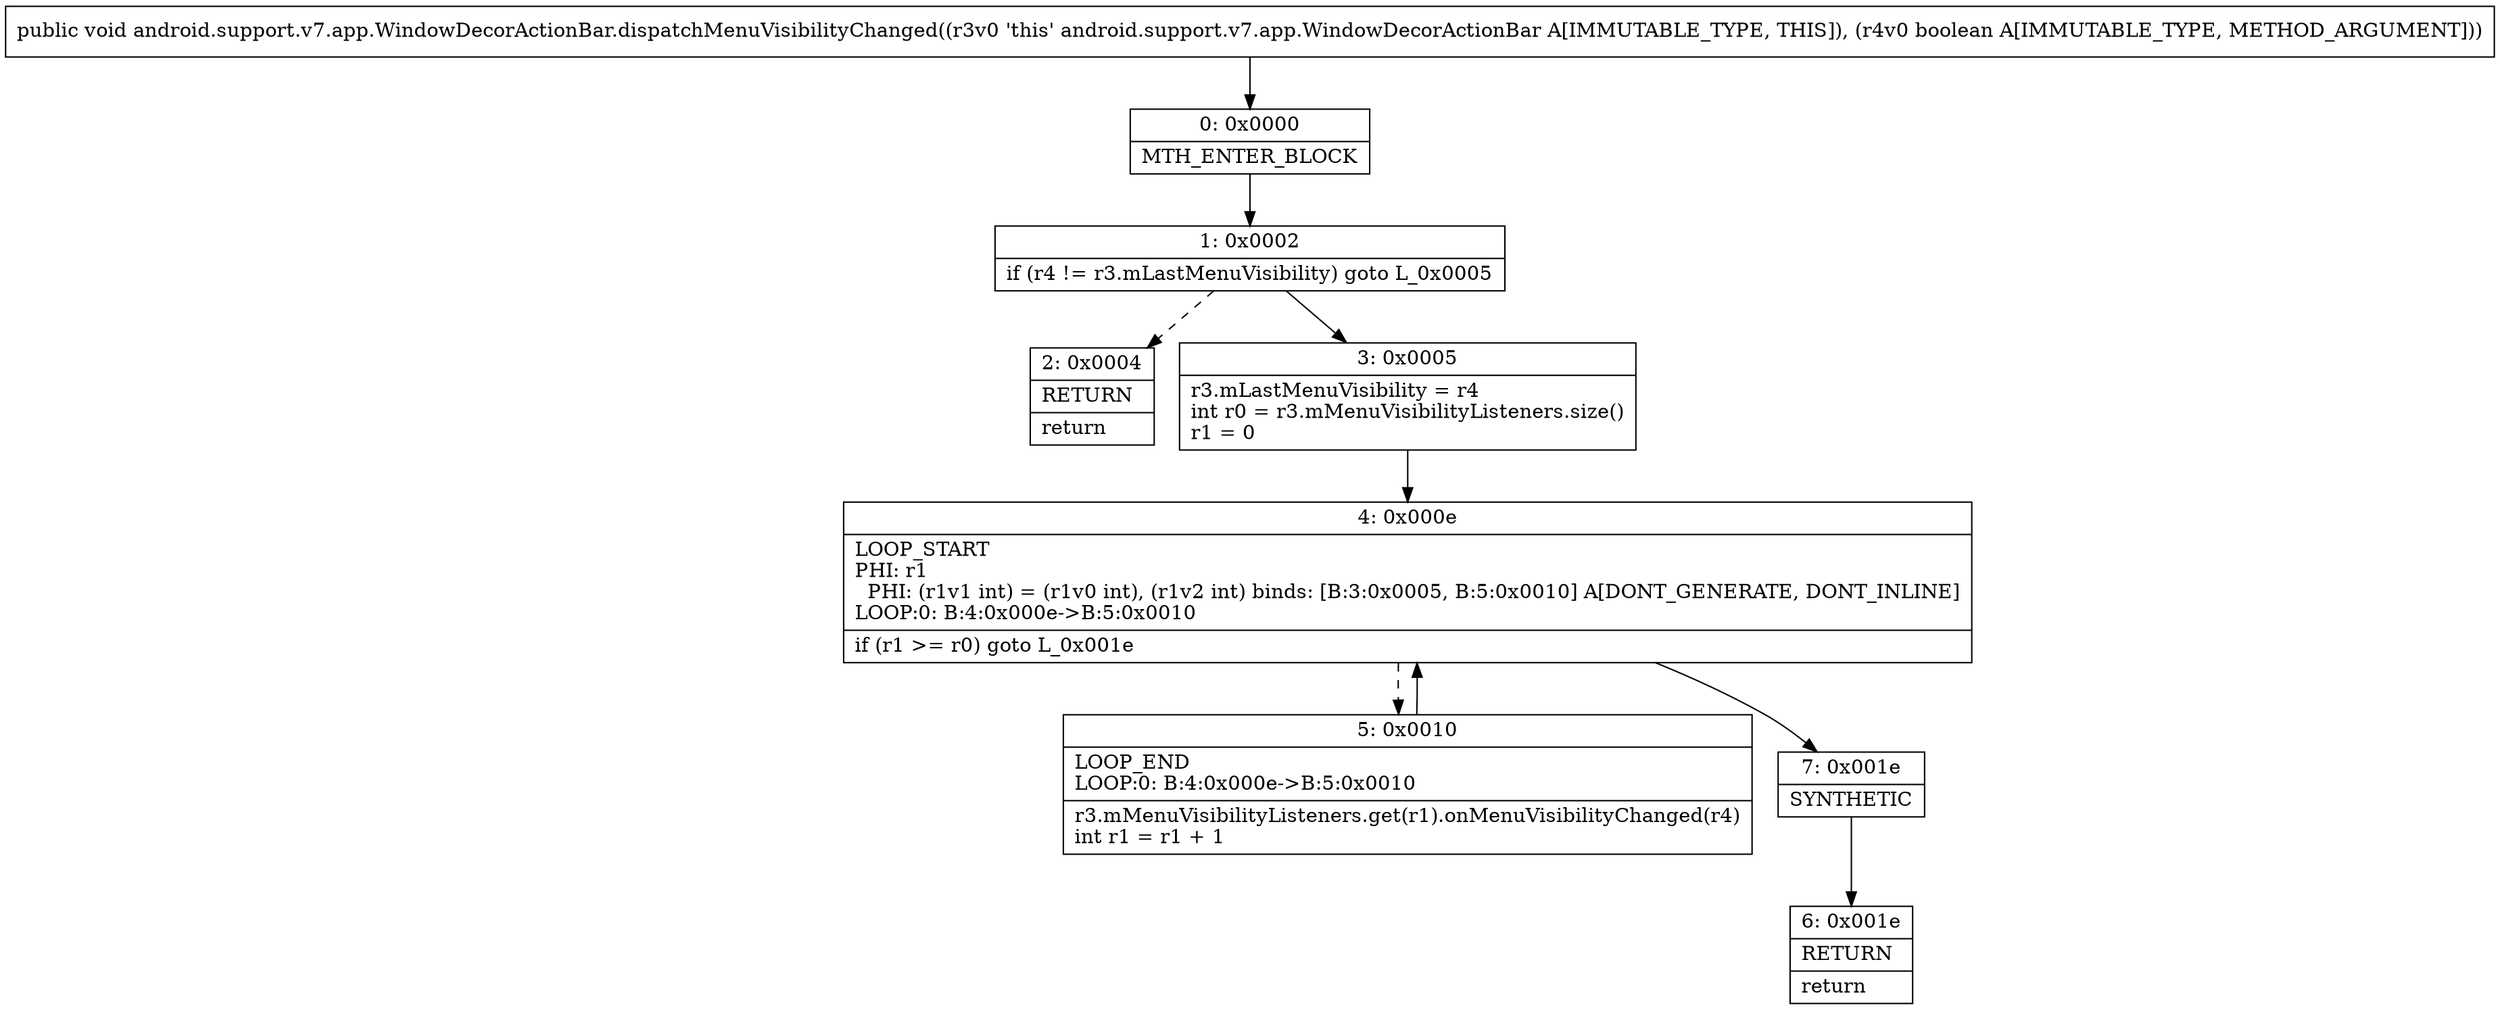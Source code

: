digraph "CFG forandroid.support.v7.app.WindowDecorActionBar.dispatchMenuVisibilityChanged(Z)V" {
Node_0 [shape=record,label="{0\:\ 0x0000|MTH_ENTER_BLOCK\l}"];
Node_1 [shape=record,label="{1\:\ 0x0002|if (r4 != r3.mLastMenuVisibility) goto L_0x0005\l}"];
Node_2 [shape=record,label="{2\:\ 0x0004|RETURN\l|return\l}"];
Node_3 [shape=record,label="{3\:\ 0x0005|r3.mLastMenuVisibility = r4\lint r0 = r3.mMenuVisibilityListeners.size()\lr1 = 0\l}"];
Node_4 [shape=record,label="{4\:\ 0x000e|LOOP_START\lPHI: r1 \l  PHI: (r1v1 int) = (r1v0 int), (r1v2 int) binds: [B:3:0x0005, B:5:0x0010] A[DONT_GENERATE, DONT_INLINE]\lLOOP:0: B:4:0x000e\-\>B:5:0x0010\l|if (r1 \>= r0) goto L_0x001e\l}"];
Node_5 [shape=record,label="{5\:\ 0x0010|LOOP_END\lLOOP:0: B:4:0x000e\-\>B:5:0x0010\l|r3.mMenuVisibilityListeners.get(r1).onMenuVisibilityChanged(r4)\lint r1 = r1 + 1\l}"];
Node_6 [shape=record,label="{6\:\ 0x001e|RETURN\l|return\l}"];
Node_7 [shape=record,label="{7\:\ 0x001e|SYNTHETIC\l}"];
MethodNode[shape=record,label="{public void android.support.v7.app.WindowDecorActionBar.dispatchMenuVisibilityChanged((r3v0 'this' android.support.v7.app.WindowDecorActionBar A[IMMUTABLE_TYPE, THIS]), (r4v0 boolean A[IMMUTABLE_TYPE, METHOD_ARGUMENT])) }"];
MethodNode -> Node_0;
Node_0 -> Node_1;
Node_1 -> Node_2[style=dashed];
Node_1 -> Node_3;
Node_3 -> Node_4;
Node_4 -> Node_5[style=dashed];
Node_4 -> Node_7;
Node_5 -> Node_4;
Node_7 -> Node_6;
}

